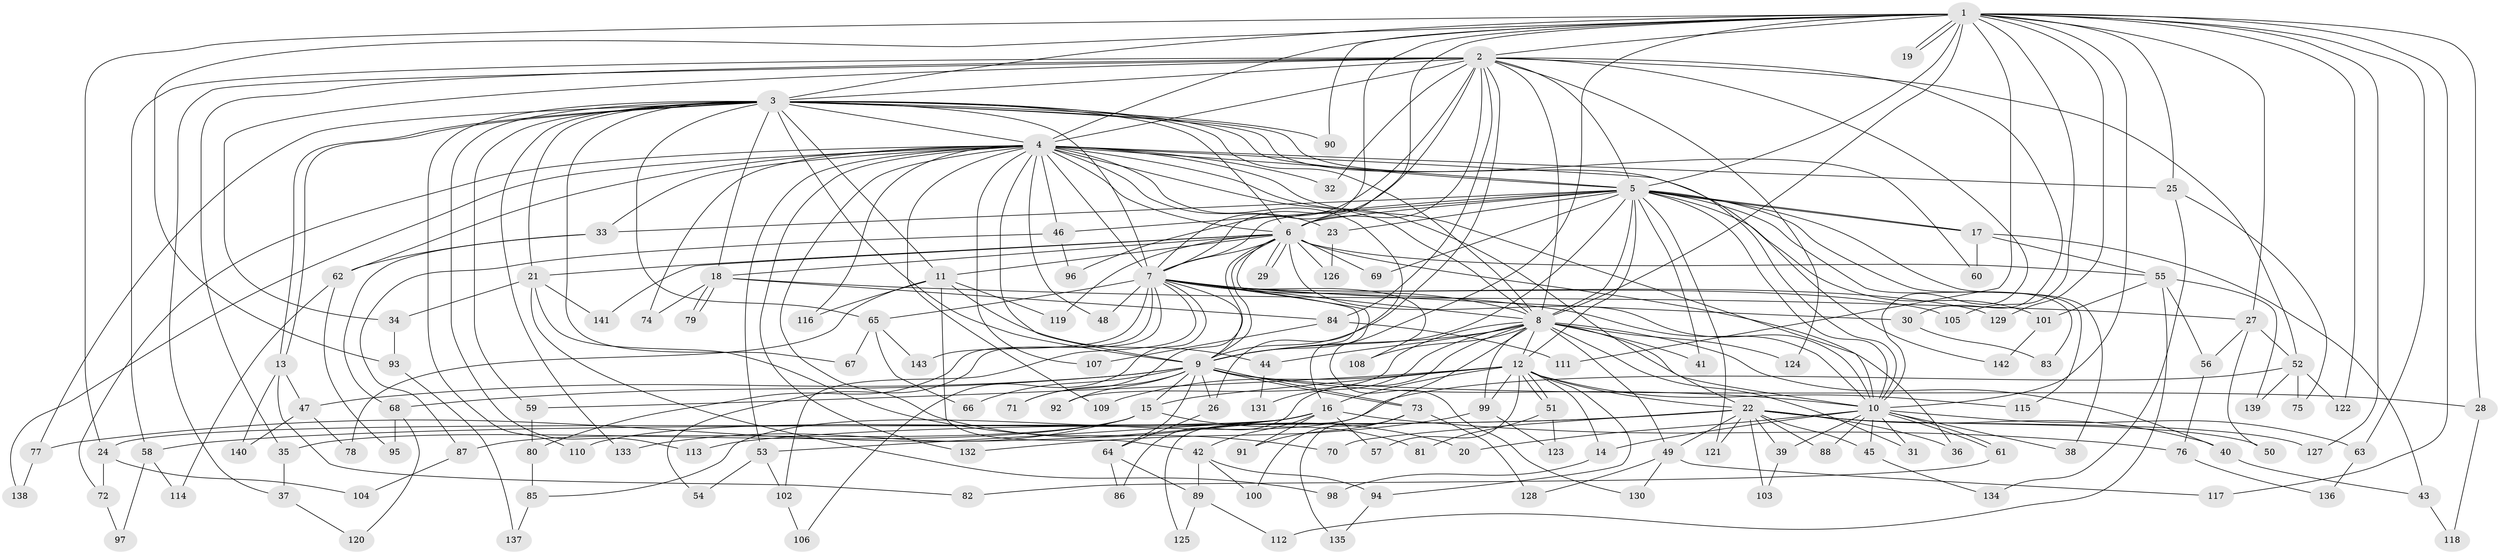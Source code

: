 // coarse degree distribution, {26: 0.011627906976744186, 24: 0.011627906976744186, 3: 0.22093023255813954, 16: 0.011627906976744186, 4: 0.16279069767441862, 15: 0.011627906976744186, 2: 0.313953488372093, 18: 0.023255813953488372, 5: 0.05813953488372093, 17: 0.023255813953488372, 1: 0.03488372093023256, 6: 0.05813953488372093, 14: 0.011627906976744186, 21: 0.011627906976744186, 10: 0.011627906976744186, 12: 0.011627906976744186, 7: 0.011627906976744186}
// Generated by graph-tools (version 1.1) at 2025/36/03/04/25 23:36:20]
// undirected, 143 vertices, 311 edges
graph export_dot {
  node [color=gray90,style=filled];
  1;
  2;
  3;
  4;
  5;
  6;
  7;
  8;
  9;
  10;
  11;
  12;
  13;
  14;
  15;
  16;
  17;
  18;
  19;
  20;
  21;
  22;
  23;
  24;
  25;
  26;
  27;
  28;
  29;
  30;
  31;
  32;
  33;
  34;
  35;
  36;
  37;
  38;
  39;
  40;
  41;
  42;
  43;
  44;
  45;
  46;
  47;
  48;
  49;
  50;
  51;
  52;
  53;
  54;
  55;
  56;
  57;
  58;
  59;
  60;
  61;
  62;
  63;
  64;
  65;
  66;
  67;
  68;
  69;
  70;
  71;
  72;
  73;
  74;
  75;
  76;
  77;
  78;
  79;
  80;
  81;
  82;
  83;
  84;
  85;
  86;
  87;
  88;
  89;
  90;
  91;
  92;
  93;
  94;
  95;
  96;
  97;
  98;
  99;
  100;
  101;
  102;
  103;
  104;
  105;
  106;
  107;
  108;
  109;
  110;
  111;
  112;
  113;
  114;
  115;
  116;
  117;
  118;
  119;
  120;
  121;
  122;
  123;
  124;
  125;
  126;
  127;
  128;
  129;
  130;
  131;
  132;
  133;
  134;
  135;
  136;
  137;
  138;
  139;
  140;
  141;
  142;
  143;
  1 -- 2;
  1 -- 3;
  1 -- 4;
  1 -- 5;
  1 -- 6;
  1 -- 7;
  1 -- 8;
  1 -- 9;
  1 -- 10;
  1 -- 19;
  1 -- 19;
  1 -- 24;
  1 -- 25;
  1 -- 27;
  1 -- 28;
  1 -- 63;
  1 -- 90;
  1 -- 93;
  1 -- 105;
  1 -- 111;
  1 -- 117;
  1 -- 122;
  1 -- 127;
  1 -- 129;
  2 -- 3;
  2 -- 4;
  2 -- 5;
  2 -- 6;
  2 -- 7;
  2 -- 8;
  2 -- 9;
  2 -- 10;
  2 -- 30;
  2 -- 32;
  2 -- 34;
  2 -- 35;
  2 -- 37;
  2 -- 52;
  2 -- 58;
  2 -- 84;
  2 -- 96;
  2 -- 124;
  3 -- 4;
  3 -- 5;
  3 -- 6;
  3 -- 7;
  3 -- 8;
  3 -- 9;
  3 -- 10;
  3 -- 11;
  3 -- 13;
  3 -- 13;
  3 -- 18;
  3 -- 21;
  3 -- 59;
  3 -- 60;
  3 -- 65;
  3 -- 67;
  3 -- 77;
  3 -- 90;
  3 -- 110;
  3 -- 113;
  3 -- 133;
  4 -- 5;
  4 -- 6;
  4 -- 7;
  4 -- 8;
  4 -- 9;
  4 -- 10;
  4 -- 20;
  4 -- 22;
  4 -- 23;
  4 -- 25;
  4 -- 26;
  4 -- 32;
  4 -- 33;
  4 -- 46;
  4 -- 48;
  4 -- 53;
  4 -- 62;
  4 -- 72;
  4 -- 74;
  4 -- 107;
  4 -- 109;
  4 -- 116;
  4 -- 132;
  4 -- 138;
  4 -- 142;
  5 -- 6;
  5 -- 7;
  5 -- 8;
  5 -- 9;
  5 -- 10;
  5 -- 12;
  5 -- 17;
  5 -- 17;
  5 -- 23;
  5 -- 33;
  5 -- 38;
  5 -- 41;
  5 -- 46;
  5 -- 69;
  5 -- 83;
  5 -- 101;
  5 -- 115;
  5 -- 121;
  6 -- 7;
  6 -- 8;
  6 -- 9;
  6 -- 10;
  6 -- 11;
  6 -- 18;
  6 -- 21;
  6 -- 29;
  6 -- 29;
  6 -- 36;
  6 -- 55;
  6 -- 69;
  6 -- 71;
  6 -- 119;
  6 -- 126;
  6 -- 141;
  7 -- 8;
  7 -- 9;
  7 -- 10;
  7 -- 16;
  7 -- 30;
  7 -- 48;
  7 -- 54;
  7 -- 65;
  7 -- 80;
  7 -- 102;
  7 -- 105;
  7 -- 106;
  7 -- 108;
  7 -- 129;
  7 -- 130;
  7 -- 143;
  8 -- 9;
  8 -- 10;
  8 -- 12;
  8 -- 31;
  8 -- 40;
  8 -- 41;
  8 -- 44;
  8 -- 49;
  8 -- 86;
  8 -- 92;
  8 -- 99;
  8 -- 108;
  8 -- 124;
  8 -- 125;
  8 -- 131;
  9 -- 10;
  9 -- 15;
  9 -- 26;
  9 -- 28;
  9 -- 47;
  9 -- 64;
  9 -- 66;
  9 -- 68;
  9 -- 71;
  9 -- 73;
  9 -- 73;
  9 -- 92;
  10 -- 14;
  10 -- 20;
  10 -- 31;
  10 -- 38;
  10 -- 39;
  10 -- 45;
  10 -- 61;
  10 -- 61;
  10 -- 63;
  10 -- 88;
  11 -- 42;
  11 -- 44;
  11 -- 78;
  11 -- 116;
  11 -- 119;
  12 -- 14;
  12 -- 15;
  12 -- 16;
  12 -- 22;
  12 -- 51;
  12 -- 51;
  12 -- 57;
  12 -- 59;
  12 -- 94;
  12 -- 99;
  12 -- 109;
  12 -- 115;
  13 -- 47;
  13 -- 82;
  13 -- 140;
  14 -- 98;
  15 -- 35;
  15 -- 81;
  15 -- 87;
  15 -- 133;
  16 -- 24;
  16 -- 42;
  16 -- 53;
  16 -- 57;
  16 -- 76;
  16 -- 77;
  16 -- 91;
  16 -- 110;
  17 -- 43;
  17 -- 55;
  17 -- 60;
  18 -- 27;
  18 -- 74;
  18 -- 79;
  18 -- 79;
  18 -- 84;
  21 -- 34;
  21 -- 70;
  21 -- 98;
  21 -- 141;
  22 -- 36;
  22 -- 39;
  22 -- 40;
  22 -- 45;
  22 -- 49;
  22 -- 50;
  22 -- 58;
  22 -- 70;
  22 -- 88;
  22 -- 103;
  22 -- 113;
  22 -- 121;
  22 -- 127;
  23 -- 126;
  24 -- 72;
  24 -- 104;
  25 -- 75;
  25 -- 134;
  26 -- 64;
  27 -- 50;
  27 -- 52;
  27 -- 56;
  28 -- 118;
  30 -- 83;
  33 -- 62;
  33 -- 68;
  34 -- 93;
  35 -- 37;
  37 -- 120;
  39 -- 103;
  40 -- 43;
  42 -- 89;
  42 -- 94;
  42 -- 100;
  43 -- 118;
  44 -- 131;
  45 -- 134;
  46 -- 87;
  46 -- 96;
  47 -- 78;
  47 -- 140;
  49 -- 117;
  49 -- 128;
  49 -- 130;
  51 -- 81;
  51 -- 123;
  52 -- 75;
  52 -- 85;
  52 -- 122;
  52 -- 139;
  53 -- 54;
  53 -- 102;
  55 -- 56;
  55 -- 101;
  55 -- 112;
  55 -- 139;
  56 -- 76;
  58 -- 97;
  58 -- 114;
  59 -- 80;
  61 -- 82;
  62 -- 95;
  62 -- 114;
  63 -- 136;
  64 -- 86;
  64 -- 89;
  65 -- 66;
  65 -- 67;
  65 -- 143;
  68 -- 95;
  68 -- 120;
  72 -- 97;
  73 -- 91;
  73 -- 100;
  73 -- 128;
  73 -- 135;
  76 -- 136;
  77 -- 138;
  80 -- 85;
  84 -- 107;
  84 -- 111;
  85 -- 137;
  87 -- 104;
  89 -- 112;
  89 -- 125;
  93 -- 137;
  94 -- 135;
  99 -- 123;
  99 -- 132;
  101 -- 142;
  102 -- 106;
}
